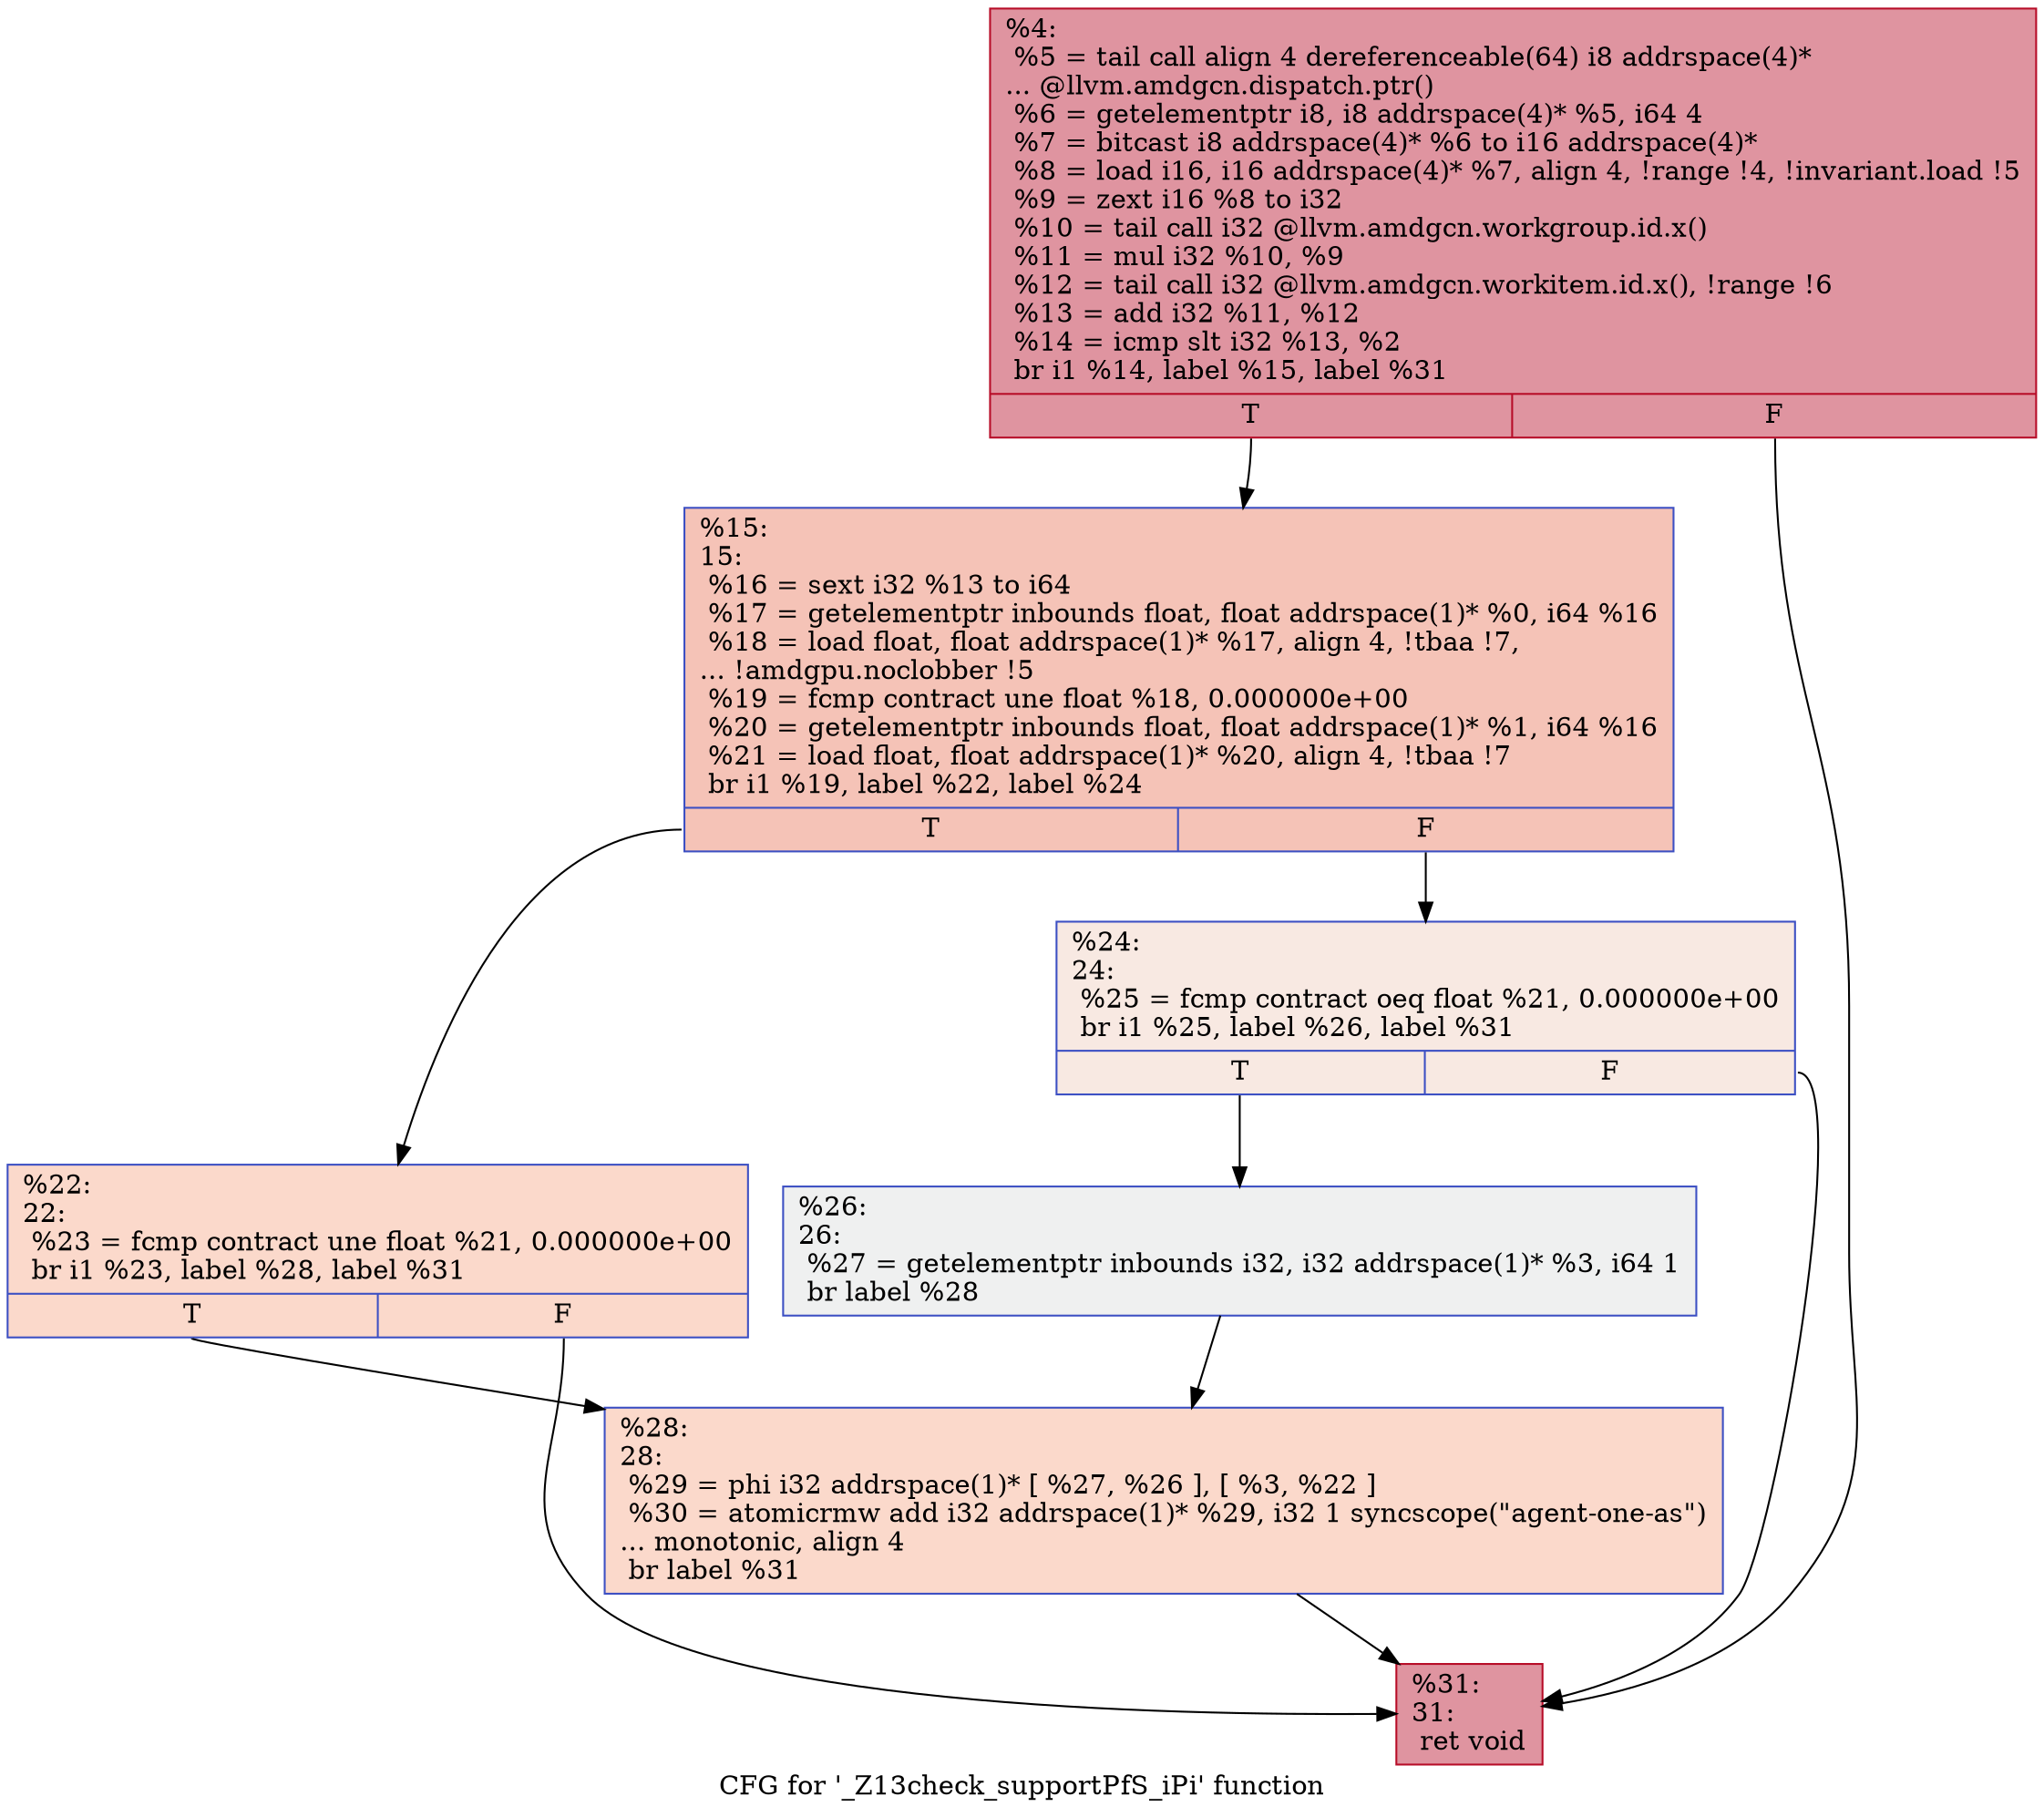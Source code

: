digraph "CFG for '_Z13check_supportPfS_iPi' function" {
	label="CFG for '_Z13check_supportPfS_iPi' function";

	Node0x5c02310 [shape=record,color="#b70d28ff", style=filled, fillcolor="#b70d2870",label="{%4:\l  %5 = tail call align 4 dereferenceable(64) i8 addrspace(4)*\l... @llvm.amdgcn.dispatch.ptr()\l  %6 = getelementptr i8, i8 addrspace(4)* %5, i64 4\l  %7 = bitcast i8 addrspace(4)* %6 to i16 addrspace(4)*\l  %8 = load i16, i16 addrspace(4)* %7, align 4, !range !4, !invariant.load !5\l  %9 = zext i16 %8 to i32\l  %10 = tail call i32 @llvm.amdgcn.workgroup.id.x()\l  %11 = mul i32 %10, %9\l  %12 = tail call i32 @llvm.amdgcn.workitem.id.x(), !range !6\l  %13 = add i32 %11, %12\l  %14 = icmp slt i32 %13, %2\l  br i1 %14, label %15, label %31\l|{<s0>T|<s1>F}}"];
	Node0x5c02310:s0 -> Node0x5c04210;
	Node0x5c02310:s1 -> Node0x5c042a0;
	Node0x5c04210 [shape=record,color="#3d50c3ff", style=filled, fillcolor="#e8765c70",label="{%15:\l15:                                               \l  %16 = sext i32 %13 to i64\l  %17 = getelementptr inbounds float, float addrspace(1)* %0, i64 %16\l  %18 = load float, float addrspace(1)* %17, align 4, !tbaa !7,\l... !amdgpu.noclobber !5\l  %19 = fcmp contract une float %18, 0.000000e+00\l  %20 = getelementptr inbounds float, float addrspace(1)* %1, i64 %16\l  %21 = load float, float addrspace(1)* %20, align 4, !tbaa !7\l  br i1 %19, label %22, label %24\l|{<s0>T|<s1>F}}"];
	Node0x5c04210:s0 -> Node0x5c05f90;
	Node0x5c04210:s1 -> Node0x5c06020;
	Node0x5c05f90 [shape=record,color="#3d50c3ff", style=filled, fillcolor="#f7a88970",label="{%22:\l22:                                               \l  %23 = fcmp contract une float %21, 0.000000e+00\l  br i1 %23, label %28, label %31\l|{<s0>T|<s1>F}}"];
	Node0x5c05f90:s0 -> Node0x5c061f0;
	Node0x5c05f90:s1 -> Node0x5c042a0;
	Node0x5c06020 [shape=record,color="#3d50c3ff", style=filled, fillcolor="#efcebd70",label="{%24:\l24:                                               \l  %25 = fcmp contract oeq float %21, 0.000000e+00\l  br i1 %25, label %26, label %31\l|{<s0>T|<s1>F}}"];
	Node0x5c06020:s0 -> Node0x5c06380;
	Node0x5c06020:s1 -> Node0x5c042a0;
	Node0x5c06380 [shape=record,color="#3d50c3ff", style=filled, fillcolor="#dbdcde70",label="{%26:\l26:                                               \l  %27 = getelementptr inbounds i32, i32 addrspace(1)* %3, i64 1\l  br label %28\l}"];
	Node0x5c06380 -> Node0x5c061f0;
	Node0x5c061f0 [shape=record,color="#3d50c3ff", style=filled, fillcolor="#f7a88970",label="{%28:\l28:                                               \l  %29 = phi i32 addrspace(1)* [ %27, %26 ], [ %3, %22 ]\l  %30 = atomicrmw add i32 addrspace(1)* %29, i32 1 syncscope(\"agent-one-as\")\l... monotonic, align 4\l  br label %31\l}"];
	Node0x5c061f0 -> Node0x5c042a0;
	Node0x5c042a0 [shape=record,color="#b70d28ff", style=filled, fillcolor="#b70d2870",label="{%31:\l31:                                               \l  ret void\l}"];
}

